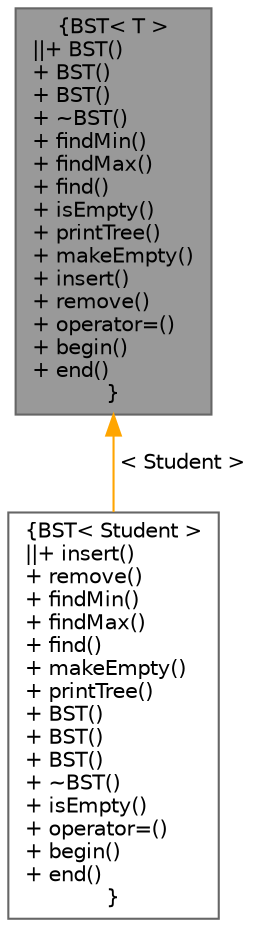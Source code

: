 digraph "BST&lt; T &gt;"
{
 // LATEX_PDF_SIZE
  bgcolor="transparent";
  edge [fontname=Helvetica,fontsize=10,labelfontname=Helvetica,labelfontsize=10];
  node [fontname=Helvetica,fontsize=10,shape=box,height=0.2,width=0.4];
  Node1 [label="{BST\< T \>\n||+ BST()\l+ BST()\l+ BST()\l+ ~BST()\l+ findMin()\l+ findMax()\l+ find()\l+ isEmpty()\l+ printTree()\l+ makeEmpty()\l+ insert()\l+ remove()\l+ operator=()\l+ begin()\l+ end()\l}",height=0.2,width=0.4,color="gray40", fillcolor="grey60", style="filled", fontcolor="black",tooltip=" "];
  Node1 -> Node2 [dir="back",color="orange",style="solid",label=" \< Student \>" ];
  Node2 [label="{BST\< Student \>\n||+ insert()\l+ remove()\l+ findMin()\l+ findMax()\l+ find()\l+ makeEmpty()\l+ printTree()\l+ BST()\l+ BST()\l+ BST()\l+ ~BST()\l+ isEmpty()\l+ operator=()\l+ begin()\l+ end()\l}",height=0.2,width=0.4,color="gray40", fillcolor="white", style="filled",URL="$class_b_s_t.html",tooltip=" "];
}
